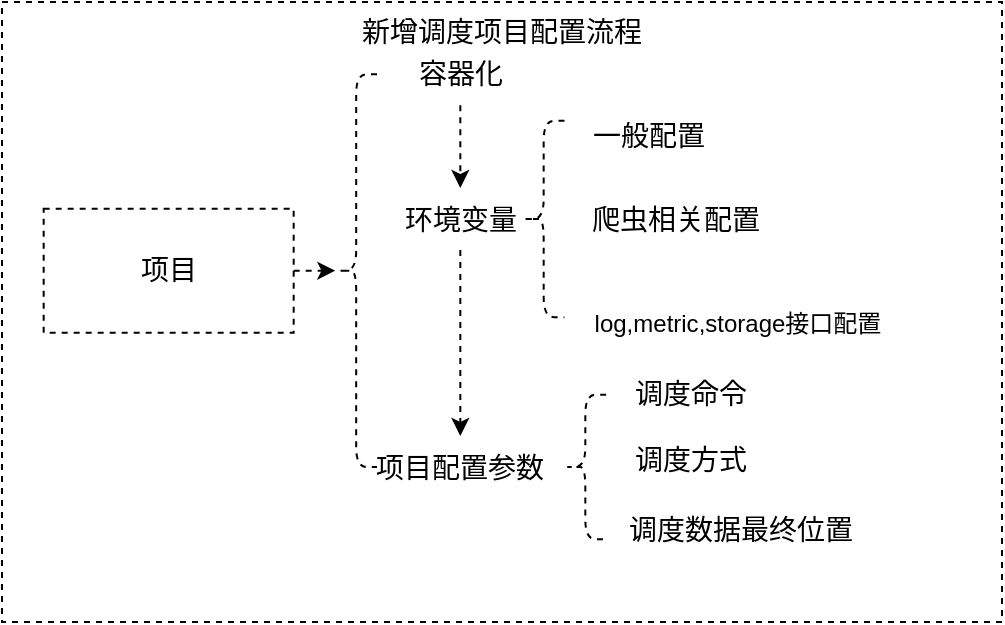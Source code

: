 <mxfile version="20.3.0" type="device"><diagram id="9gvIrt_TXOIG8PEqSjjz" name="第 1 页"><mxGraphModel dx="2062" dy="48" grid="1" gridSize="10" guides="1" tooltips="1" connect="1" arrows="1" fold="1" page="1" pageScale="1" pageWidth="827" pageHeight="1169" math="0" shadow="0"><root><mxCell id="0"/><mxCell id="1" parent="0"/><mxCell id="5yOplV_bqWRRJt4kQHjg-179" value="" style="group" parent="1" vertex="1" connectable="0"><mxGeometry x="140" y="1250" width="500" height="310" as="geometry"/></mxCell><mxCell id="5yOplV_bqWRRJt4kQHjg-178" value="新增调度项目配置流程" style="rounded=0;whiteSpace=wrap;html=1;dashed=1;strokeColor=default;fontSize=14;verticalAlign=top;" parent="5yOplV_bqWRRJt4kQHjg-179" vertex="1"><mxGeometry width="500.0" height="310" as="geometry"/></mxCell><mxCell id="5yOplV_bqWRRJt4kQHjg-162" value="项目" style="rounded=0;whiteSpace=wrap;html=1;dashed=1;strokeColor=default;fontSize=14;" parent="5yOplV_bqWRRJt4kQHjg-179" vertex="1"><mxGeometry x="20.833" y="103.333" width="125.0" height="62" as="geometry"/></mxCell><mxCell id="5yOplV_bqWRRJt4kQHjg-163" value="" style="shape=curlyBracket;whiteSpace=wrap;html=1;rounded=1;dashed=1;strokeColor=default;fontSize=14;" parent="5yOplV_bqWRRJt4kQHjg-179" vertex="1"><mxGeometry x="166.667" y="36.167" width="20.833" height="196.333" as="geometry"/></mxCell><mxCell id="5yOplV_bqWRRJt4kQHjg-164" value="" style="edgeStyle=none;rounded=0;jumpStyle=none;orthogonalLoop=1;jettySize=auto;html=1;dashed=1;fontSize=14;" parent="5yOplV_bqWRRJt4kQHjg-179" source="5yOplV_bqWRRJt4kQHjg-162" target="5yOplV_bqWRRJt4kQHjg-163" edge="1"><mxGeometry relative="1" as="geometry"/></mxCell><mxCell id="5yOplV_bqWRRJt4kQHjg-165" value="容器化" style="text;html=1;strokeColor=none;fillColor=none;align=center;verticalAlign=middle;whiteSpace=wrap;rounded=0;dashed=1;fontSize=14;" parent="5yOplV_bqWRRJt4kQHjg-179" vertex="1"><mxGeometry x="197.917" y="20.667" width="62.5" height="31" as="geometry"/></mxCell><mxCell id="5yOplV_bqWRRJt4kQHjg-166" value="环境变量" style="text;html=1;strokeColor=none;fillColor=none;align=center;verticalAlign=middle;whiteSpace=wrap;rounded=0;dashed=1;fontSize=14;" parent="5yOplV_bqWRRJt4kQHjg-179" vertex="1"><mxGeometry x="197.917" y="93.0" width="62.5" height="31" as="geometry"/></mxCell><mxCell id="5yOplV_bqWRRJt4kQHjg-167" value="" style="edgeStyle=none;rounded=0;jumpStyle=none;orthogonalLoop=1;jettySize=auto;html=1;dashed=1;fontSize=14;" parent="5yOplV_bqWRRJt4kQHjg-179" source="5yOplV_bqWRRJt4kQHjg-165" target="5yOplV_bqWRRJt4kQHjg-166" edge="1"><mxGeometry relative="1" as="geometry"/></mxCell><mxCell id="5yOplV_bqWRRJt4kQHjg-168" value="" style="shape=curlyBracket;whiteSpace=wrap;html=1;rounded=1;dashed=1;strokeColor=default;fontSize=14;size=0.5;" parent="5yOplV_bqWRRJt4kQHjg-179" vertex="1"><mxGeometry x="260.417" y="59.417" width="20.833" height="98.167" as="geometry"/></mxCell><mxCell id="5yOplV_bqWRRJt4kQHjg-169" value="一般配置" style="text;html=1;strokeColor=none;fillColor=none;align=center;verticalAlign=middle;whiteSpace=wrap;rounded=0;dashed=1;fontSize=14;" parent="5yOplV_bqWRRJt4kQHjg-179" vertex="1"><mxGeometry x="291.667" y="51.667" width="62.5" height="31" as="geometry"/></mxCell><mxCell id="5yOplV_bqWRRJt4kQHjg-170" value="爬虫相关配置" style="text;html=1;strokeColor=none;fillColor=none;align=center;verticalAlign=middle;whiteSpace=wrap;rounded=0;dashed=1;fontSize=14;" parent="5yOplV_bqWRRJt4kQHjg-179" vertex="1"><mxGeometry x="289.583" y="93.0" width="93.75" height="31" as="geometry"/></mxCell><mxCell id="5yOplV_bqWRRJt4kQHjg-171" value="&lt;span style=&quot;font-size: 12px;&quot;&gt;log,metric&lt;/span&gt;&lt;span style=&quot;font-size: 12px;&quot;&gt;,storage接口配置&lt;/span&gt;" style="text;html=1;strokeColor=none;fillColor=none;align=center;verticalAlign=middle;whiteSpace=wrap;rounded=0;dashed=1;fontSize=14;" parent="5yOplV_bqWRRJt4kQHjg-179" vertex="1"><mxGeometry x="289.583" y="144.667" width="156.25" height="31" as="geometry"/></mxCell><mxCell id="5yOplV_bqWRRJt4kQHjg-172" value="项目配置参数" style="text;html=1;strokeColor=none;fillColor=none;align=center;verticalAlign=middle;whiteSpace=wrap;rounded=0;dashed=1;fontSize=14;" parent="5yOplV_bqWRRJt4kQHjg-179" vertex="1"><mxGeometry x="177.083" y="217.0" width="104.167" height="31" as="geometry"/></mxCell><mxCell id="5yOplV_bqWRRJt4kQHjg-173" value="" style="edgeStyle=none;rounded=0;jumpStyle=none;orthogonalLoop=1;jettySize=auto;html=1;dashed=1;fontSize=14;" parent="5yOplV_bqWRRJt4kQHjg-179" source="5yOplV_bqWRRJt4kQHjg-166" target="5yOplV_bqWRRJt4kQHjg-172" edge="1"><mxGeometry relative="1" as="geometry"/></mxCell><mxCell id="5yOplV_bqWRRJt4kQHjg-174" value="" style="shape=curlyBracket;whiteSpace=wrap;html=1;rounded=1;dashed=1;strokeColor=default;fontSize=14;" parent="5yOplV_bqWRRJt4kQHjg-179" vertex="1"><mxGeometry x="281.25" y="196.333" width="20.833" height="72.333" as="geometry"/></mxCell><mxCell id="5yOplV_bqWRRJt4kQHjg-175" value="调度命令" style="text;html=1;strokeColor=none;fillColor=none;align=center;verticalAlign=middle;whiteSpace=wrap;rounded=0;dashed=1;fontSize=14;" parent="5yOplV_bqWRRJt4kQHjg-179" vertex="1"><mxGeometry x="312.5" y="186" width="62.5" height="20.667" as="geometry"/></mxCell><mxCell id="5yOplV_bqWRRJt4kQHjg-176" value="调度方式" style="text;html=1;strokeColor=none;fillColor=none;align=center;verticalAlign=middle;whiteSpace=wrap;rounded=0;dashed=1;fontSize=14;" parent="5yOplV_bqWRRJt4kQHjg-179" vertex="1"><mxGeometry x="312.5" y="213.242" width="62.5" height="31" as="geometry"/></mxCell><mxCell id="5yOplV_bqWRRJt4kQHjg-177" value="调度数据最终位置" style="text;html=1;strokeColor=none;fillColor=none;align=center;verticalAlign=middle;whiteSpace=wrap;rounded=0;dashed=1;fontSize=14;" parent="5yOplV_bqWRRJt4kQHjg-179" vertex="1"><mxGeometry x="302.083" y="248" width="135.417" height="31" as="geometry"/></mxCell></root></mxGraphModel></diagram></mxfile>